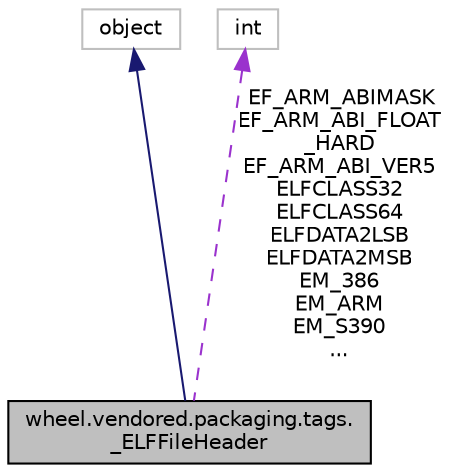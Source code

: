 digraph "wheel.vendored.packaging.tags._ELFFileHeader"
{
 // LATEX_PDF_SIZE
  edge [fontname="Helvetica",fontsize="10",labelfontname="Helvetica",labelfontsize="10"];
  node [fontname="Helvetica",fontsize="10",shape=record];
  Node1 [label="wheel.vendored.packaging.tags.\l_ELFFileHeader",height=0.2,width=0.4,color="black", fillcolor="grey75", style="filled", fontcolor="black",tooltip=" "];
  Node2 -> Node1 [dir="back",color="midnightblue",fontsize="10",style="solid",fontname="Helvetica"];
  Node2 [label="object",height=0.2,width=0.4,color="grey75", fillcolor="white", style="filled",tooltip=" "];
  Node3 -> Node1 [dir="back",color="darkorchid3",fontsize="10",style="dashed",label=" EF_ARM_ABIMASK\nEF_ARM_ABI_FLOAT\l_HARD\nEF_ARM_ABI_VER5\nELFCLASS32\nELFCLASS64\nELFDATA2LSB\nELFDATA2MSB\nEM_386\nEM_ARM\nEM_S390\n..." ,fontname="Helvetica"];
  Node3 [label="int",height=0.2,width=0.4,color="grey75", fillcolor="white", style="filled",tooltip=" "];
}
